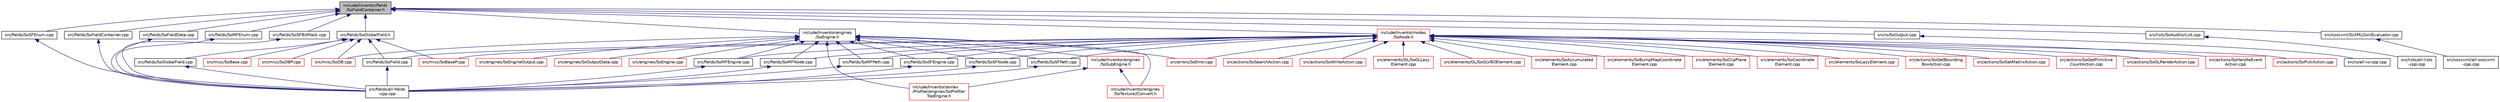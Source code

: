 digraph "include/Inventor/fields/SoFieldContainer.h"
{
 // LATEX_PDF_SIZE
  edge [fontname="Helvetica",fontsize="10",labelfontname="Helvetica",labelfontsize="10"];
  node [fontname="Helvetica",fontsize="10",shape=record];
  Node1 [label="include/Inventor/fields\l/SoFieldContainer.h",height=0.2,width=0.4,color="black", fillcolor="grey75", style="filled", fontcolor="black",tooltip=" "];
  Node1 -> Node2 [dir="back",color="midnightblue",fontsize="10",style="solid",fontname="Helvetica"];
  Node2 [label="src/fields/SoFieldContainer.cpp",height=0.2,width=0.4,color="black", fillcolor="white", style="filled",URL="$SoFieldContainer_8cpp.html",tooltip=" "];
  Node2 -> Node3 [dir="back",color="midnightblue",fontsize="10",style="solid",fontname="Helvetica"];
  Node3 [label="src/fields/all-fields\l-cpp.cpp",height=0.2,width=0.4,color="black", fillcolor="white", style="filled",URL="$all-fields-cpp_8cpp.html",tooltip=" "];
  Node1 -> Node4 [dir="back",color="midnightblue",fontsize="10",style="solid",fontname="Helvetica"];
  Node4 [label="src/fields/SoFieldData.cpp",height=0.2,width=0.4,color="black", fillcolor="white", style="filled",URL="$SoFieldData_8cpp.html",tooltip=" "];
  Node4 -> Node3 [dir="back",color="midnightblue",fontsize="10",style="solid",fontname="Helvetica"];
  Node1 -> Node5 [dir="back",color="midnightblue",fontsize="10",style="solid",fontname="Helvetica"];
  Node5 [label="src/fields/SoGlobalField.h",height=0.2,width=0.4,color="black", fillcolor="white", style="filled",URL="$SoGlobalField_8h.html",tooltip=" "];
  Node5 -> Node6 [dir="back",color="midnightblue",fontsize="10",style="solid",fontname="Helvetica"];
  Node6 [label="src/fields/SoField.cpp",height=0.2,width=0.4,color="black", fillcolor="white", style="filled",URL="$SoField_8cpp.html",tooltip=" "];
  Node6 -> Node3 [dir="back",color="midnightblue",fontsize="10",style="solid",fontname="Helvetica"];
  Node5 -> Node7 [dir="back",color="midnightblue",fontsize="10",style="solid",fontname="Helvetica"];
  Node7 [label="src/fields/SoGlobalField.cpp",height=0.2,width=0.4,color="black", fillcolor="white", style="filled",URL="$SoGlobalField_8cpp.html",tooltip=" "];
  Node7 -> Node3 [dir="back",color="midnightblue",fontsize="10",style="solid",fontname="Helvetica"];
  Node5 -> Node8 [dir="back",color="midnightblue",fontsize="10",style="solid",fontname="Helvetica"];
  Node8 [label="src/misc/SoBase.cpp",height=0.2,width=0.4,color="red", fillcolor="white", style="filled",URL="$SoBase_8cpp.html",tooltip=" "];
  Node5 -> Node10 [dir="back",color="midnightblue",fontsize="10",style="solid",fontname="Helvetica"];
  Node10 [label="src/misc/SoBaseP.cpp",height=0.2,width=0.4,color="red", fillcolor="white", style="filled",URL="$SoBaseP_8cpp.html",tooltip=" "];
  Node5 -> Node11 [dir="back",color="midnightblue",fontsize="10",style="solid",fontname="Helvetica"];
  Node11 [label="src/misc/SoDB.cpp",height=0.2,width=0.4,color="red", fillcolor="white", style="filled",URL="$SoDB_8cpp.html",tooltip=" "];
  Node5 -> Node12 [dir="back",color="midnightblue",fontsize="10",style="solid",fontname="Helvetica"];
  Node12 [label="src/misc/SoDBP.cpp",height=0.2,width=0.4,color="red", fillcolor="white", style="filled",URL="$SoDBP_8cpp.html",tooltip=" "];
  Node1 -> Node13 [dir="back",color="midnightblue",fontsize="10",style="solid",fontname="Helvetica"];
  Node13 [label="src/fields/SoMFEnum.cpp",height=0.2,width=0.4,color="black", fillcolor="white", style="filled",URL="$SoMFEnum_8cpp.html",tooltip=" "];
  Node13 -> Node3 [dir="back",color="midnightblue",fontsize="10",style="solid",fontname="Helvetica"];
  Node1 -> Node14 [dir="back",color="midnightblue",fontsize="10",style="solid",fontname="Helvetica"];
  Node14 [label="src/fields/SoSFBitMask.cpp",height=0.2,width=0.4,color="black", fillcolor="white", style="filled",URL="$SoSFBitMask_8cpp.html",tooltip=" "];
  Node14 -> Node3 [dir="back",color="midnightblue",fontsize="10",style="solid",fontname="Helvetica"];
  Node1 -> Node15 [dir="back",color="midnightblue",fontsize="10",style="solid",fontname="Helvetica"];
  Node15 [label="src/fields/SoSFEnum.cpp",height=0.2,width=0.4,color="black", fillcolor="white", style="filled",URL="$SoSFEnum_8cpp.html",tooltip=" "];
  Node15 -> Node3 [dir="back",color="midnightblue",fontsize="10",style="solid",fontname="Helvetica"];
  Node1 -> Node16 [dir="back",color="midnightblue",fontsize="10",style="solid",fontname="Helvetica"];
  Node16 [label="src/io/SoOutput.cpp",height=0.2,width=0.4,color="black", fillcolor="white", style="filled",URL="$SoOutput_8cpp.html",tooltip=" "];
  Node16 -> Node17 [dir="back",color="midnightblue",fontsize="10",style="solid",fontname="Helvetica"];
  Node17 [label="src/io/all-io-cpp.cpp",height=0.2,width=0.4,color="black", fillcolor="white", style="filled",URL="$all-io-cpp_8cpp.html",tooltip=" "];
  Node1 -> Node18 [dir="back",color="midnightblue",fontsize="10",style="solid",fontname="Helvetica"];
  Node18 [label="src/lists/SoAuditorList.cpp",height=0.2,width=0.4,color="black", fillcolor="white", style="filled",URL="$SoAuditorList_8cpp.html",tooltip=" "];
  Node18 -> Node19 [dir="back",color="midnightblue",fontsize="10",style="solid",fontname="Helvetica"];
  Node19 [label="src/lists/all-lists\l-cpp.cpp",height=0.2,width=0.4,color="black", fillcolor="white", style="filled",URL="$all-lists-cpp_8cpp.html",tooltip=" "];
  Node1 -> Node20 [dir="back",color="midnightblue",fontsize="10",style="solid",fontname="Helvetica"];
  Node20 [label="src/soscxml/ScXMLCoinEvaluator.cpp",height=0.2,width=0.4,color="black", fillcolor="white", style="filled",URL="$ScXMLCoinEvaluator_8cpp.html",tooltip=" "];
  Node20 -> Node21 [dir="back",color="midnightblue",fontsize="10",style="solid",fontname="Helvetica"];
  Node21 [label="src/soscxml/all-soscxml\l-cpp.cpp",height=0.2,width=0.4,color="black", fillcolor="white", style="filled",URL="$all-soscxml-cpp_8cpp.html",tooltip=" "];
  Node1 -> Node22 [dir="back",color="midnightblue",fontsize="10",style="solid",fontname="Helvetica"];
  Node22 [label="include/Inventor/engines\l/SoEngine.h",height=0.2,width=0.4,color="black", fillcolor="white", style="filled",URL="$SoEngine_8h.html",tooltip=" "];
  Node22 -> Node23 [dir="back",color="midnightblue",fontsize="10",style="solid",fontname="Helvetica"];
  Node23 [label="src/engines/SoEngine.cpp",height=0.2,width=0.4,color="red", fillcolor="white", style="filled",URL="$SoEngine_8cpp.html",tooltip=" "];
  Node22 -> Node25 [dir="back",color="midnightblue",fontsize="10",style="solid",fontname="Helvetica"];
  Node25 [label="src/engines/SoEngineOutput.cpp",height=0.2,width=0.4,color="red", fillcolor="white", style="filled",URL="$SoEngineOutput_8cpp.html",tooltip=" "];
  Node22 -> Node26 [dir="back",color="midnightblue",fontsize="10",style="solid",fontname="Helvetica"];
  Node26 [label="src/engines/SoOutputData.cpp",height=0.2,width=0.4,color="red", fillcolor="white", style="filled",URL="$SoOutputData_8cpp.html",tooltip=" "];
  Node22 -> Node27 [dir="back",color="midnightblue",fontsize="10",style="solid",fontname="Helvetica"];
  Node27 [label="src/errors/SoError.cpp",height=0.2,width=0.4,color="red", fillcolor="white", style="filled",URL="$SoError_8cpp.html",tooltip=" "];
  Node22 -> Node29 [dir="back",color="midnightblue",fontsize="10",style="solid",fontname="Helvetica"];
  Node29 [label="src/fields/SoMFEngine.cpp",height=0.2,width=0.4,color="black", fillcolor="white", style="filled",URL="$SoMFEngine_8cpp.html",tooltip=" "];
  Node29 -> Node3 [dir="back",color="midnightblue",fontsize="10",style="solid",fontname="Helvetica"];
  Node22 -> Node30 [dir="back",color="midnightblue",fontsize="10",style="solid",fontname="Helvetica"];
  Node30 [label="src/fields/SoMFNode.cpp",height=0.2,width=0.4,color="black", fillcolor="white", style="filled",URL="$SoMFNode_8cpp.html",tooltip=" "];
  Node30 -> Node3 [dir="back",color="midnightblue",fontsize="10",style="solid",fontname="Helvetica"];
  Node22 -> Node31 [dir="back",color="midnightblue",fontsize="10",style="solid",fontname="Helvetica"];
  Node31 [label="src/fields/SoMFPath.cpp",height=0.2,width=0.4,color="black", fillcolor="white", style="filled",URL="$SoMFPath_8cpp.html",tooltip=" "];
  Node31 -> Node3 [dir="back",color="midnightblue",fontsize="10",style="solid",fontname="Helvetica"];
  Node22 -> Node32 [dir="back",color="midnightblue",fontsize="10",style="solid",fontname="Helvetica"];
  Node32 [label="src/fields/SoSFEngine.cpp",height=0.2,width=0.4,color="black", fillcolor="white", style="filled",URL="$SoSFEngine_8cpp.html",tooltip=" "];
  Node32 -> Node3 [dir="back",color="midnightblue",fontsize="10",style="solid",fontname="Helvetica"];
  Node22 -> Node33 [dir="back",color="midnightblue",fontsize="10",style="solid",fontname="Helvetica"];
  Node33 [label="src/fields/SoSFNode.cpp",height=0.2,width=0.4,color="black", fillcolor="white", style="filled",URL="$SoSFNode_8cpp.html",tooltip=" "];
  Node33 -> Node3 [dir="back",color="midnightblue",fontsize="10",style="solid",fontname="Helvetica"];
  Node22 -> Node34 [dir="back",color="midnightblue",fontsize="10",style="solid",fontname="Helvetica"];
  Node34 [label="src/fields/SoSFPath.cpp",height=0.2,width=0.4,color="black", fillcolor="white", style="filled",URL="$SoSFPath_8cpp.html",tooltip=" "];
  Node34 -> Node3 [dir="back",color="midnightblue",fontsize="10",style="solid",fontname="Helvetica"];
  Node22 -> Node11 [dir="back",color="midnightblue",fontsize="10",style="solid",fontname="Helvetica"];
  Node22 -> Node35 [dir="back",color="midnightblue",fontsize="10",style="solid",fontname="Helvetica"];
  Node35 [label="include/Inventor/annex\l/Profiler/engines/SoProfiler\lTopEngine.h",height=0.2,width=0.4,color="red", fillcolor="white", style="filled",URL="$SoProfilerTopEngine_8h.html",tooltip=" "];
  Node22 -> Node39 [dir="back",color="midnightblue",fontsize="10",style="solid",fontname="Helvetica"];
  Node39 [label="include/Inventor/engines\l/SoSubEngine.h",height=0.2,width=0.4,color="red", fillcolor="white", style="filled",URL="$SoSubEngine_8h.html",tooltip=" "];
  Node39 -> Node35 [dir="back",color="midnightblue",fontsize="10",style="solid",fontname="Helvetica"];
  Node39 -> Node122 [dir="back",color="midnightblue",fontsize="10",style="solid",fontname="Helvetica"];
  Node122 [label="include/Inventor/engines\l/SoTexture2Convert.h",height=0.2,width=0.4,color="red", fillcolor="white", style="filled",URL="$SoTexture2Convert_8h.html",tooltip=" "];
  Node22 -> Node122 [dir="back",color="midnightblue",fontsize="10",style="solid",fontname="Helvetica"];
  Node1 -> Node128 [dir="back",color="midnightblue",fontsize="10",style="solid",fontname="Helvetica"];
  Node128 [label="include/Inventor/nodes\l/SoNode.h",height=0.2,width=0.4,color="red", fillcolor="white", style="filled",URL="$SoNode_8h.html",tooltip=" "];
  Node128 -> Node129 [dir="back",color="midnightblue",fontsize="10",style="solid",fontname="Helvetica"];
  Node129 [label="src/actions/SoGetBounding\lBoxAction.cpp",height=0.2,width=0.4,color="red", fillcolor="white", style="filled",URL="$SoGetBoundingBoxAction_8cpp.html",tooltip=" "];
  Node128 -> Node131 [dir="back",color="midnightblue",fontsize="10",style="solid",fontname="Helvetica"];
  Node131 [label="src/actions/SoGetMatrixAction.cpp",height=0.2,width=0.4,color="red", fillcolor="white", style="filled",URL="$SoGetMatrixAction_8cpp.html",tooltip=" "];
  Node128 -> Node132 [dir="back",color="midnightblue",fontsize="10",style="solid",fontname="Helvetica"];
  Node132 [label="src/actions/SoGetPrimitive\lCountAction.cpp",height=0.2,width=0.4,color="red", fillcolor="white", style="filled",URL="$SoGetPrimitiveCountAction_8cpp.html",tooltip=" "];
  Node128 -> Node133 [dir="back",color="midnightblue",fontsize="10",style="solid",fontname="Helvetica"];
  Node133 [label="src/actions/SoGLRenderAction.cpp",height=0.2,width=0.4,color="red", fillcolor="white", style="filled",URL="$SoGLRenderAction_8cpp.html",tooltip=" "];
  Node128 -> Node134 [dir="back",color="midnightblue",fontsize="10",style="solid",fontname="Helvetica"];
  Node134 [label="src/actions/SoHandleEvent\lAction.cpp",height=0.2,width=0.4,color="red", fillcolor="white", style="filled",URL="$SoHandleEventAction_8cpp.html",tooltip=" "];
  Node128 -> Node135 [dir="back",color="midnightblue",fontsize="10",style="solid",fontname="Helvetica"];
  Node135 [label="src/actions/SoPickAction.cpp",height=0.2,width=0.4,color="red", fillcolor="white", style="filled",URL="$SoPickAction_8cpp.html",tooltip=" "];
  Node128 -> Node136 [dir="back",color="midnightblue",fontsize="10",style="solid",fontname="Helvetica"];
  Node136 [label="src/actions/SoSearchAction.cpp",height=0.2,width=0.4,color="red", fillcolor="white", style="filled",URL="$SoSearchAction_8cpp.html",tooltip=" "];
  Node128 -> Node137 [dir="back",color="midnightblue",fontsize="10",style="solid",fontname="Helvetica"];
  Node137 [label="src/actions/SoWriteAction.cpp",height=0.2,width=0.4,color="red", fillcolor="white", style="filled",URL="$SoWriteAction_8cpp.html",tooltip=" "];
  Node128 -> Node138 [dir="back",color="midnightblue",fontsize="10",style="solid",fontname="Helvetica"];
  Node138 [label="src/elements/GL/SoGLLazy\lElement.cpp",height=0.2,width=0.4,color="red", fillcolor="white", style="filled",URL="$SoGLLazyElement_8cpp.html",tooltip=" "];
  Node128 -> Node140 [dir="back",color="midnightblue",fontsize="10",style="solid",fontname="Helvetica"];
  Node140 [label="src/elements/GL/SoGLVBOElement.cpp",height=0.2,width=0.4,color="red", fillcolor="white", style="filled",URL="$SoGLVBOElement_8cpp.html",tooltip=" "];
  Node128 -> Node141 [dir="back",color="midnightblue",fontsize="10",style="solid",fontname="Helvetica"];
  Node141 [label="src/elements/SoAccumulated\lElement.cpp",height=0.2,width=0.4,color="red", fillcolor="white", style="filled",URL="$SoAccumulatedElement_8cpp.html",tooltip=" "];
  Node128 -> Node143 [dir="back",color="midnightblue",fontsize="10",style="solid",fontname="Helvetica"];
  Node143 [label="src/elements/SoBumpMapCoordinate\lElement.cpp",height=0.2,width=0.4,color="red", fillcolor="white", style="filled",URL="$SoBumpMapCoordinateElement_8cpp.html",tooltip=" "];
  Node128 -> Node144 [dir="back",color="midnightblue",fontsize="10",style="solid",fontname="Helvetica"];
  Node144 [label="src/elements/SoClipPlane\lElement.cpp",height=0.2,width=0.4,color="red", fillcolor="white", style="filled",URL="$SoClipPlaneElement_8cpp.html",tooltip=" "];
  Node128 -> Node145 [dir="back",color="midnightblue",fontsize="10",style="solid",fontname="Helvetica"];
  Node145 [label="src/elements/SoCoordinate\lElement.cpp",height=0.2,width=0.4,color="red", fillcolor="white", style="filled",URL="$SoCoordinateElement_8cpp.html",tooltip=" "];
  Node128 -> Node146 [dir="back",color="midnightblue",fontsize="10",style="solid",fontname="Helvetica"];
  Node146 [label="src/elements/SoLazyElement.cpp",height=0.2,width=0.4,color="red", fillcolor="white", style="filled",URL="$SoLazyElement_8cpp.html",tooltip=" "];
  Node128 -> Node27 [dir="back",color="midnightblue",fontsize="10",style="solid",fontname="Helvetica"];
  Node128 -> Node6 [dir="back",color="midnightblue",fontsize="10",style="solid",fontname="Helvetica"];
  Node128 -> Node29 [dir="back",color="midnightblue",fontsize="10",style="solid",fontname="Helvetica"];
  Node128 -> Node30 [dir="back",color="midnightblue",fontsize="10",style="solid",fontname="Helvetica"];
  Node128 -> Node31 [dir="back",color="midnightblue",fontsize="10",style="solid",fontname="Helvetica"];
  Node128 -> Node32 [dir="back",color="midnightblue",fontsize="10",style="solid",fontname="Helvetica"];
  Node128 -> Node33 [dir="back",color="midnightblue",fontsize="10",style="solid",fontname="Helvetica"];
  Node128 -> Node34 [dir="back",color="midnightblue",fontsize="10",style="solid",fontname="Helvetica"];
  Node128 -> Node10 [dir="back",color="midnightblue",fontsize="10",style="solid",fontname="Helvetica"];
}
